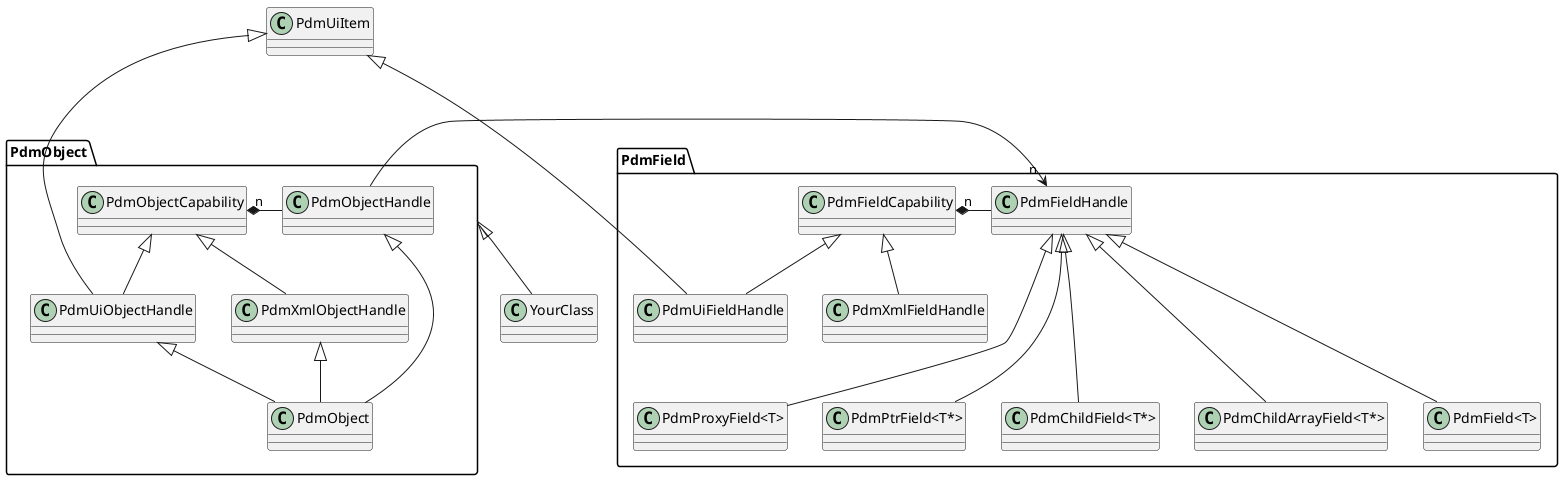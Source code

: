 @startuml

class PdmUiItem{
}

package PdmObject{

PdmUiItem <|---- PdmUiObjectHandle 
PdmObjectHandle -* "n" PdmObjectCapability

PdmObjectCapability <|-- PdmUiObjectHandle 

PdmObjectHandle    <|-- PdmObject
PdmUiObjectHandle  <|-- PdmObject
PdmXmlObjectHandle <|-- PdmObject

PdmObjectCapability <|-- PdmXmlObjectHandle  
}

package PdmField{

PdmUiItem <|---- PdmUiFieldHandle
PdmFieldCapability <|-- PdmUiFieldHandle

PdmObjectHandle -> "n" PdmFieldHandle

PdmFieldHandle -* "n" PdmFieldCapability

PdmFieldCapability <|-- PdmXmlFieldHandle

PdmFieldHandle <|--- "PdmField<T>"
PdmFieldHandle <|--- "PdmProxyField<T>"
PdmFieldHandle <|--- "PdmPtrField<T*>"
PdmFieldHandle <|--- "PdmChildField<T*>"
PdmFieldHandle <|--- "PdmChildArrayField<T*>"

}

PdmObject <|-- YourClass

@enduml
		